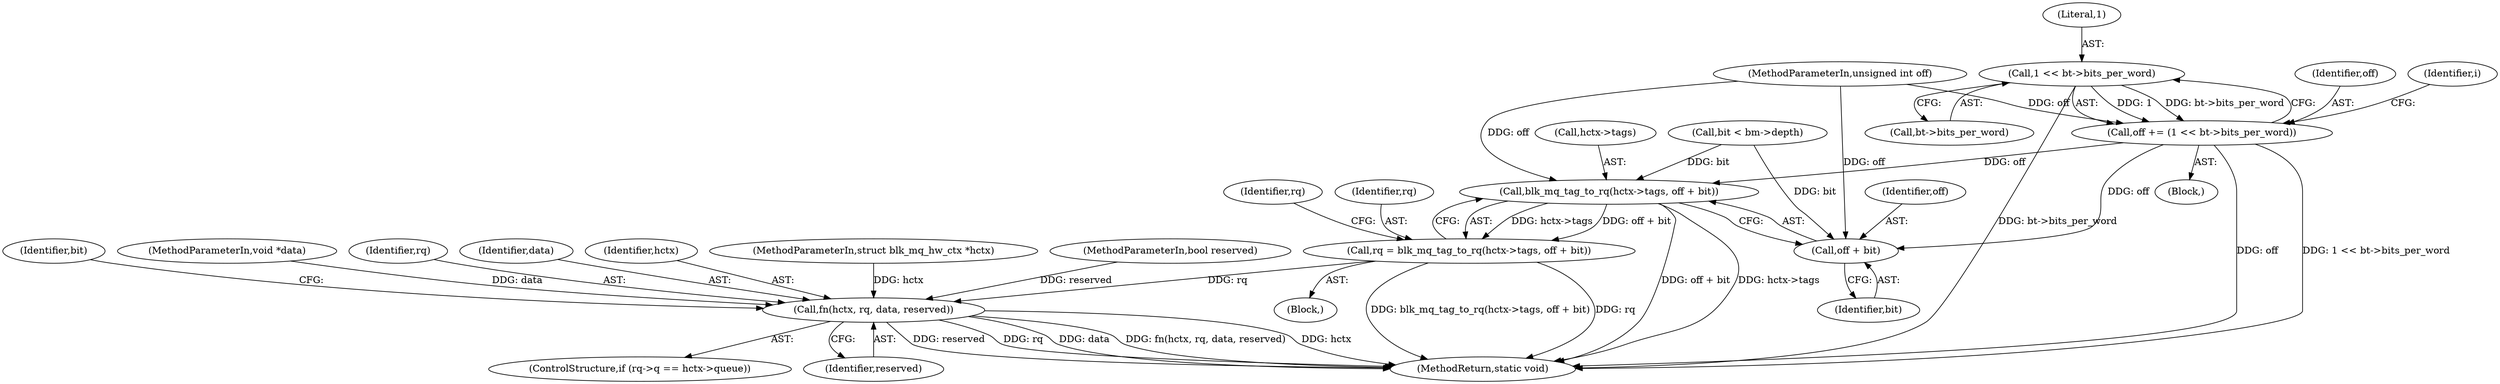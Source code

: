 digraph "0_linux_0048b4837affd153897ed1222283492070027aa9_1@pointer" {
"1000186" [label="(Call,1 << bt->bits_per_word)"];
"1000184" [label="(Call,off += (1 << bt->bits_per_word))"];
"1000164" [label="(Call,blk_mq_tag_to_rq(hctx->tags, off + bit))"];
"1000162" [label="(Call,rq = blk_mq_tag_to_rq(hctx->tags, off + bit))"];
"1000179" [label="(Call,fn(hctx, rq, data, reserved))"];
"1000168" [label="(Call,off + bit)"];
"1000182" [label="(Identifier,data)"];
"1000188" [label="(Call,bt->bits_per_word)"];
"1000122" [label="(Block,)"];
"1000186" [label="(Call,1 << bt->bits_per_word)"];
"1000191" [label="(MethodReturn,static void)"];
"1000143" [label="(Call,bit < bm->depth)"];
"1000180" [label="(Identifier,hctx)"];
"1000171" [label="(ControlStructure,if (rq->q == hctx->queue))"];
"1000165" [label="(Call,hctx->tags)"];
"1000184" [label="(Call,off += (1 << bt->bits_per_word))"];
"1000161" [label="(Block,)"];
"1000164" [label="(Call,blk_mq_tag_to_rq(hctx->tags, off + bit))"];
"1000101" [label="(MethodParameterIn,struct blk_mq_hw_ctx *hctx)"];
"1000169" [label="(Identifier,off)"];
"1000183" [label="(Identifier,reserved)"];
"1000187" [label="(Literal,1)"];
"1000162" [label="(Call,rq = blk_mq_tag_to_rq(hctx->tags, off + bit))"];
"1000168" [label="(Call,off + bit)"];
"1000103" [label="(MethodParameterIn,unsigned int off)"];
"1000163" [label="(Identifier,rq)"];
"1000106" [label="(MethodParameterIn,bool reserved)"];
"1000149" [label="(Identifier,bit)"];
"1000179" [label="(Call,fn(hctx, rq, data, reserved))"];
"1000174" [label="(Identifier,rq)"];
"1000170" [label="(Identifier,bit)"];
"1000105" [label="(MethodParameterIn,void *data)"];
"1000185" [label="(Identifier,off)"];
"1000121" [label="(Identifier,i)"];
"1000181" [label="(Identifier,rq)"];
"1000186" -> "1000184"  [label="AST: "];
"1000186" -> "1000188"  [label="CFG: "];
"1000187" -> "1000186"  [label="AST: "];
"1000188" -> "1000186"  [label="AST: "];
"1000184" -> "1000186"  [label="CFG: "];
"1000186" -> "1000191"  [label="DDG: bt->bits_per_word"];
"1000186" -> "1000184"  [label="DDG: 1"];
"1000186" -> "1000184"  [label="DDG: bt->bits_per_word"];
"1000184" -> "1000122"  [label="AST: "];
"1000185" -> "1000184"  [label="AST: "];
"1000121" -> "1000184"  [label="CFG: "];
"1000184" -> "1000191"  [label="DDG: off"];
"1000184" -> "1000191"  [label="DDG: 1 << bt->bits_per_word"];
"1000184" -> "1000164"  [label="DDG: off"];
"1000184" -> "1000168"  [label="DDG: off"];
"1000103" -> "1000184"  [label="DDG: off"];
"1000164" -> "1000162"  [label="AST: "];
"1000164" -> "1000168"  [label="CFG: "];
"1000165" -> "1000164"  [label="AST: "];
"1000168" -> "1000164"  [label="AST: "];
"1000162" -> "1000164"  [label="CFG: "];
"1000164" -> "1000191"  [label="DDG: off + bit"];
"1000164" -> "1000191"  [label="DDG: hctx->tags"];
"1000164" -> "1000162"  [label="DDG: hctx->tags"];
"1000164" -> "1000162"  [label="DDG: off + bit"];
"1000103" -> "1000164"  [label="DDG: off"];
"1000143" -> "1000164"  [label="DDG: bit"];
"1000162" -> "1000161"  [label="AST: "];
"1000163" -> "1000162"  [label="AST: "];
"1000174" -> "1000162"  [label="CFG: "];
"1000162" -> "1000191"  [label="DDG: blk_mq_tag_to_rq(hctx->tags, off + bit)"];
"1000162" -> "1000191"  [label="DDG: rq"];
"1000162" -> "1000179"  [label="DDG: rq"];
"1000179" -> "1000171"  [label="AST: "];
"1000179" -> "1000183"  [label="CFG: "];
"1000180" -> "1000179"  [label="AST: "];
"1000181" -> "1000179"  [label="AST: "];
"1000182" -> "1000179"  [label="AST: "];
"1000183" -> "1000179"  [label="AST: "];
"1000149" -> "1000179"  [label="CFG: "];
"1000179" -> "1000191"  [label="DDG: rq"];
"1000179" -> "1000191"  [label="DDG: data"];
"1000179" -> "1000191"  [label="DDG: fn(hctx, rq, data, reserved)"];
"1000179" -> "1000191"  [label="DDG: hctx"];
"1000179" -> "1000191"  [label="DDG: reserved"];
"1000101" -> "1000179"  [label="DDG: hctx"];
"1000105" -> "1000179"  [label="DDG: data"];
"1000106" -> "1000179"  [label="DDG: reserved"];
"1000168" -> "1000170"  [label="CFG: "];
"1000169" -> "1000168"  [label="AST: "];
"1000170" -> "1000168"  [label="AST: "];
"1000103" -> "1000168"  [label="DDG: off"];
"1000143" -> "1000168"  [label="DDG: bit"];
}
